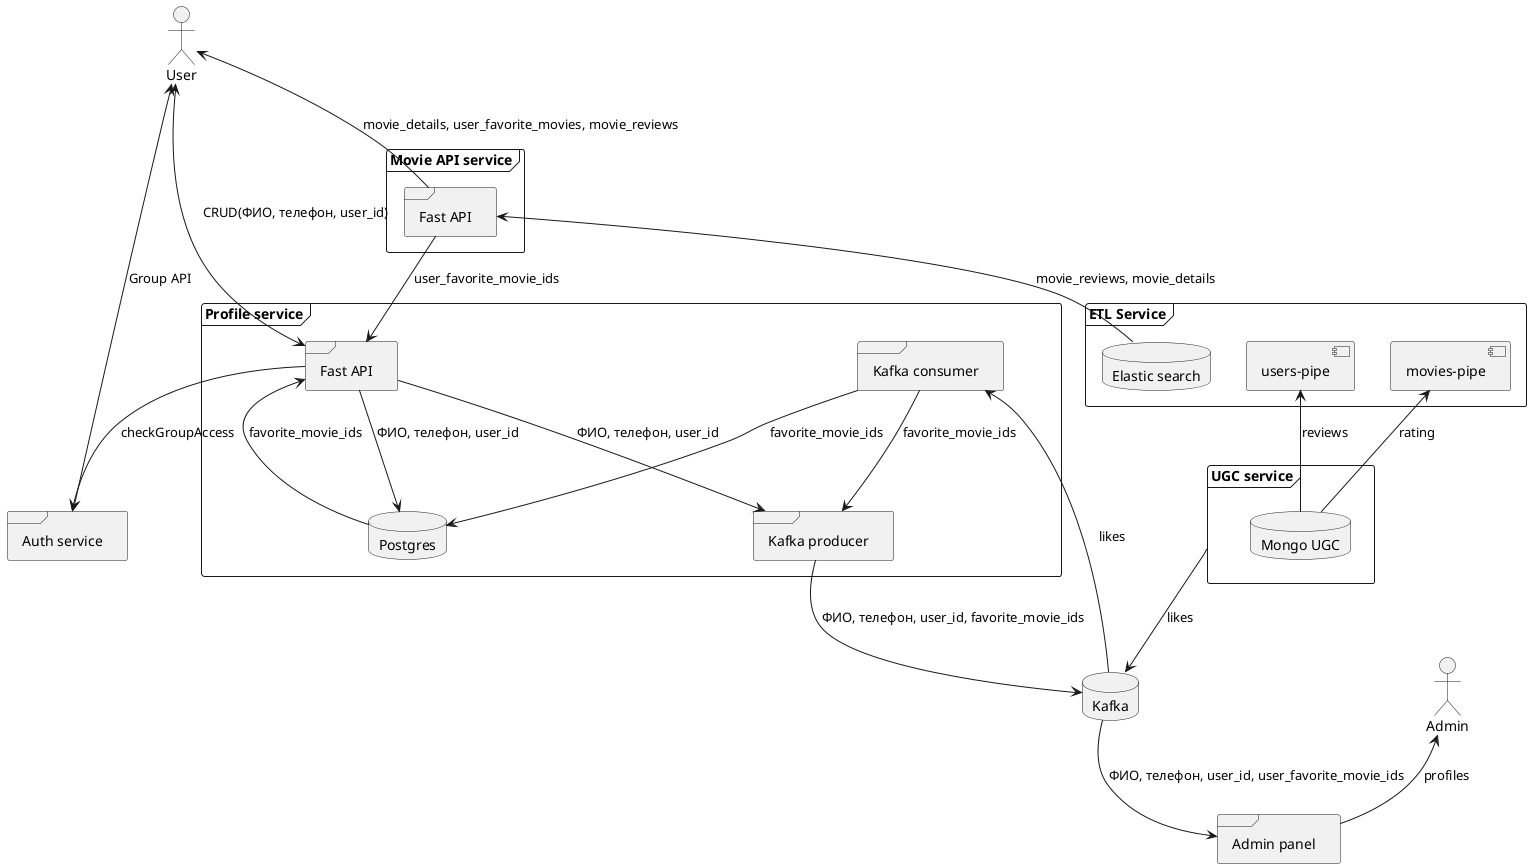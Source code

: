 @startuml
database "Kafka" as kafka

frame "UGC service" as ugc_service {
    database "Mongo UGC" as mongo_ugc
}

frame "Auth service" as auth_service {

}

frame "Movie API service" {
    frame "Fast API" as movies_api
}

frame "Profile service" as user_profile_service {
    frame "Fast API" as user_profile_api
    database "Postgres" as user_profile_db
    frame "Kafka producer" as profile_producer
    frame "Kafka consumer" as profile_consumer
}

frame "ETL Service" as etl_service {
    [users-pipe]
    [movies-pipe]
    database "Elastic search" as es {
    }
}

frame "Admin panel" as admin_panel

actor "User" as User
actor "Admin" as Admin

User <--> user_profile_api : CRUD(ФИО, телефон, user_id)
kafka --> profile_consumer: likes
profile_consumer --> user_profile_db: favorite_movie_ids
profile_consumer --> profile_producer: favorite_movie_ids
movies_api --> user_profile_api: user_favorite_movie_ids
profile_producer --> kafka: ФИО, телефон, user_id, favorite_movie_ids
kafka --> admin_panel: ФИО, телефон, user_id, user_favorite_movie_ids

user_profile_api --> user_profile_db: ФИО, телефон, user_id
user_profile_api --> profile_producer: ФИО, телефон, user_id
user_profile_api <-- user_profile_db: favorite_movie_ids

User <-- movies_api: movie_details, user_favorite_movies, movie_reviews
Admin <-- admin_panel: profiles

[movies-pipe] <-- mongo_ugc: rating
[users-pipe] <-- mongo_ugc: reviews
movies_api <-- es: movie_reviews, movie_details

ugc_service --> kafka: likes

User <--> auth_service: Group API
user_profile_api --> auth_service: checkGroupAccess

@enduml